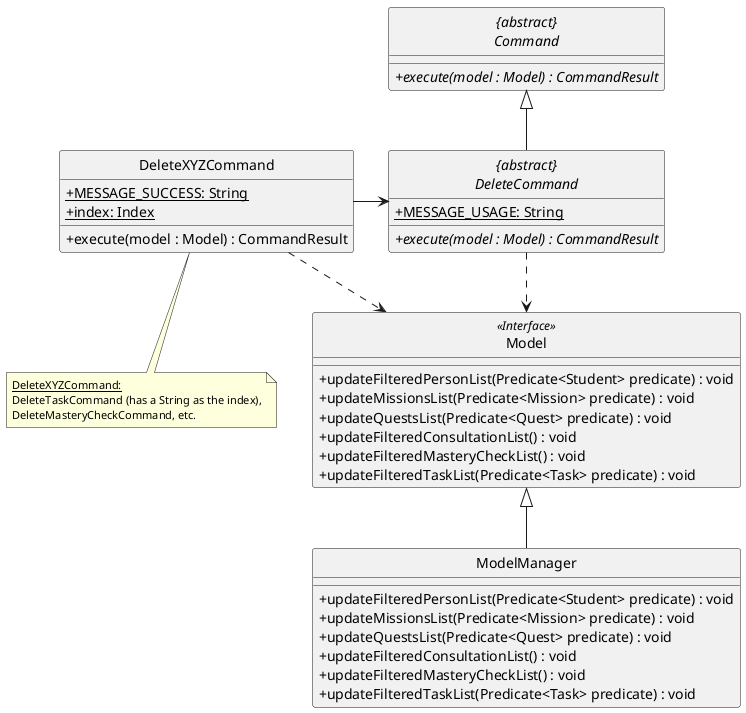 @startuml
skinparam backgroundColor #ffffff
skinparam classAttributeIconSize 0
hide circle

abstract class "{abstract}\nCommand" {
    + {abstract} execute(model : Model) : CommandResult
}

class Model <<Interface>> {
    /' Methods '/
    + updateFilteredPersonList(Predicate<Student> predicate) : void
    + updateMissionsList(Predicate<Mission> predicate) : void
    + updateQuestsList(Predicate<Quest> predicate) : void
    + updateFilteredConsultationList() : void
    + updateFilteredMasteryCheckList() : void
    + updateFilteredTaskList(Predicate<Task> predicate) : void
}

class ModelManager {
    /' Methods '/
    + updateFilteredPersonList(Predicate<Student> predicate) : void
    + updateMissionsList(Predicate<Mission> predicate) : void
    + updateQuestsList(Predicate<Quest> predicate) : void
    + updateFilteredConsultationList() : void
    + updateFilteredMasteryCheckList() : void
    + updateFilteredTaskList(Predicate<Task> predicate) : void
}

abstract class "{abstract}\nDeleteCommand"{
    /' Attributes '/
    + {static} MESSAGE_USAGE: String

    /' Methods '/
    + {abstract} execute(model : Model) : CommandResult
}

class DeleteXYZCommand {
    /' Attributes '/
    + {static} MESSAGE_SUCCESS: String
    + {static} index: Index


    /' Methods '/
    + execute(model : Model) : CommandResult
}


note as N1
  <size: 11><u>DeleteXYZCommand:</size>
  <size: 11>DeleteTaskCommand (has a String as the index),</size>
  <size: 11>DeleteMasteryCheckCommand, etc.</size>
end note

N1 .up. DeleteXYZCommand

"{abstract}\nDeleteCommand" ..> Model
"{abstract}\nDeleteCommand" --up|> "{abstract}\nCommand"
DeleteXYZCommand -> "{abstract}\nDeleteCommand"
"DeleteXYZCommand" ..> Model
ModelManager --up|> Model
@enduml
